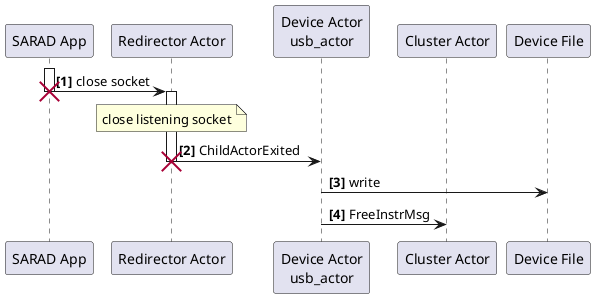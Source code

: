 @startuml
autonumber "<b>[0]"
participant "SARAD App" as app
participant "Redirector Actor" as redirector
participant "Device Actor\nusb_actor" as device_actor
participant "Cluster Actor" as cluster
participant "Device File" as file

activate app
app -> redirector: close socket
destroy app
activate redirector
note over redirector: close listening socket
redirector -> device_actor: ChildActorExited
destroy redirector
device_actor -> file: write
device_actor -> cluster: FreeInstrMsg
deactivate device_actor
@enduml
